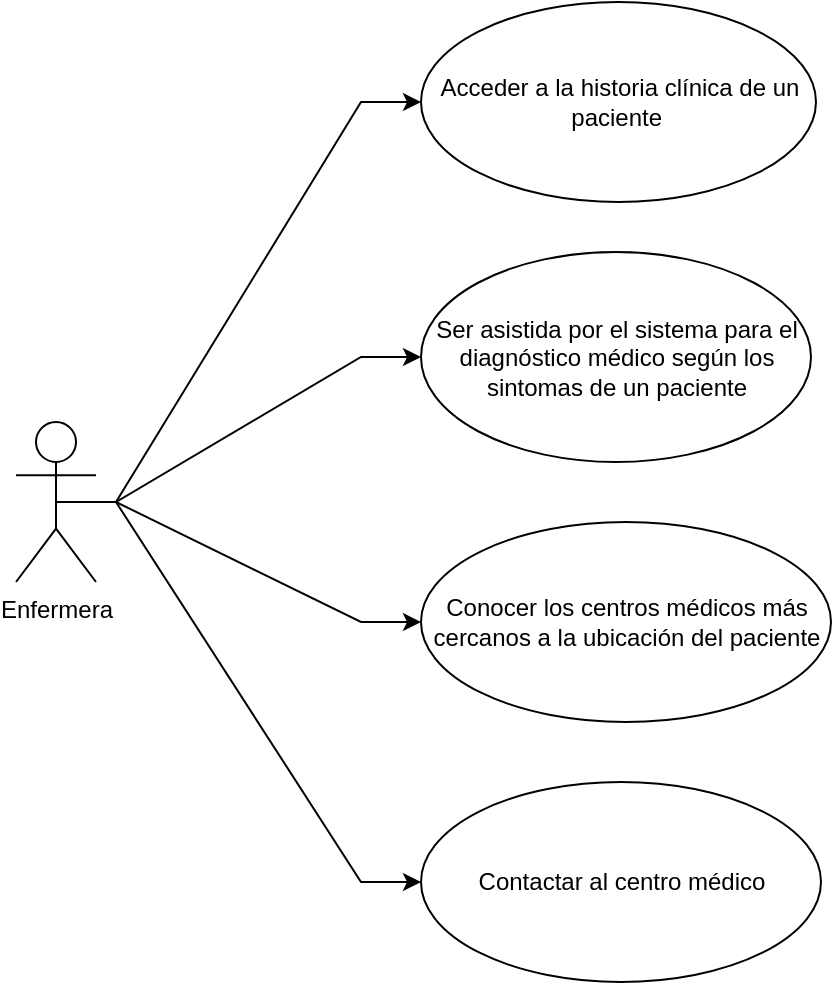 <mxfile version="17.4.6" type="device"><diagram id="NOCMjPuTGOojyamPJzG6" name="Page-1"><mxGraphModel dx="1422" dy="794" grid="1" gridSize="10" guides="1" tooltips="1" connect="1" arrows="1" fold="1" page="1" pageScale="1" pageWidth="850" pageHeight="1100" math="0" shadow="0"><root><mxCell id="0"/><mxCell id="1" parent="0"/><mxCell id="VaiLrl6vWn-CqfchQfao-10" style="edgeStyle=entityRelationEdgeStyle;rounded=0;orthogonalLoop=1;jettySize=auto;html=1;entryX=0;entryY=0.5;entryDx=0;entryDy=0;exitX=0.5;exitY=0.5;exitDx=0;exitDy=0;exitPerimeter=0;" edge="1" parent="1" source="VaiLrl6vWn-CqfchQfao-1" target="VaiLrl6vWn-CqfchQfao-6"><mxGeometry relative="1" as="geometry"/></mxCell><mxCell id="VaiLrl6vWn-CqfchQfao-11" style="edgeStyle=entityRelationEdgeStyle;rounded=0;orthogonalLoop=1;jettySize=auto;html=1;entryX=0;entryY=0.5;entryDx=0;entryDy=0;exitX=0.5;exitY=0.5;exitDx=0;exitDy=0;exitPerimeter=0;" edge="1" parent="1" source="VaiLrl6vWn-CqfchQfao-1" target="VaiLrl6vWn-CqfchQfao-7"><mxGeometry relative="1" as="geometry"/></mxCell><mxCell id="VaiLrl6vWn-CqfchQfao-12" style="edgeStyle=entityRelationEdgeStyle;rounded=0;orthogonalLoop=1;jettySize=auto;html=1;entryX=0;entryY=0.5;entryDx=0;entryDy=0;exitX=0.5;exitY=0.5;exitDx=0;exitDy=0;exitPerimeter=0;" edge="1" parent="1" source="VaiLrl6vWn-CqfchQfao-1" target="VaiLrl6vWn-CqfchQfao-8"><mxGeometry relative="1" as="geometry"><mxPoint x="210" y="340" as="sourcePoint"/></mxGeometry></mxCell><mxCell id="VaiLrl6vWn-CqfchQfao-13" style="edgeStyle=entityRelationEdgeStyle;rounded=0;orthogonalLoop=1;jettySize=auto;html=1;entryX=0;entryY=0.5;entryDx=0;entryDy=0;exitX=0.5;exitY=0.5;exitDx=0;exitDy=0;exitPerimeter=0;" edge="1" parent="1" source="VaiLrl6vWn-CqfchQfao-1" target="VaiLrl6vWn-CqfchQfao-9"><mxGeometry relative="1" as="geometry"/></mxCell><mxCell id="VaiLrl6vWn-CqfchQfao-1" value="Enfermera" style="shape=umlActor;verticalLabelPosition=bottom;verticalAlign=top;html=1;outlineConnect=0;" vertex="1" parent="1"><mxGeometry x="160" y="300" width="40" height="80" as="geometry"/></mxCell><mxCell id="VaiLrl6vWn-CqfchQfao-6" value="Acceder a la historia clínica de un paciente&amp;nbsp;" style="ellipse;whiteSpace=wrap;html=1;" vertex="1" parent="1"><mxGeometry x="362.5" y="90" width="197.5" height="100" as="geometry"/></mxCell><mxCell id="VaiLrl6vWn-CqfchQfao-7" value="Ser asistida por el sistema para el diagnóstico médico según los sintomas de un paciente" style="ellipse;whiteSpace=wrap;html=1;" vertex="1" parent="1"><mxGeometry x="362.5" y="215" width="195" height="105" as="geometry"/></mxCell><mxCell id="VaiLrl6vWn-CqfchQfao-8" value="Conocer los centros médicos más cercanos a la ubicación del paciente" style="ellipse;whiteSpace=wrap;html=1;" vertex="1" parent="1"><mxGeometry x="362.5" y="350" width="205" height="100" as="geometry"/></mxCell><mxCell id="VaiLrl6vWn-CqfchQfao-9" value="Contactar al centro médico" style="ellipse;whiteSpace=wrap;html=1;" vertex="1" parent="1"><mxGeometry x="362.5" y="480" width="200" height="100" as="geometry"/></mxCell></root></mxGraphModel></diagram></mxfile>